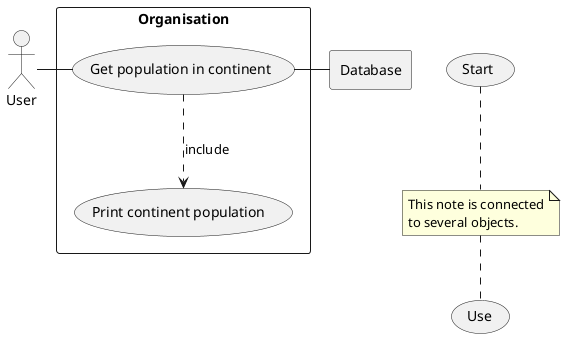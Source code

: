 @startuml



rectangle Database

rectangle "Organisation" {
    usecase UC1 as "Get population in continent"

    usecase UCa as "Print continent population "
}
    User - UC1
    UC1 ..> UCa : include
    UC1 - Database


note "This note is connected\nto several objects." as N2
(Start) .. N2
N2 .. (Use)
@enduml
